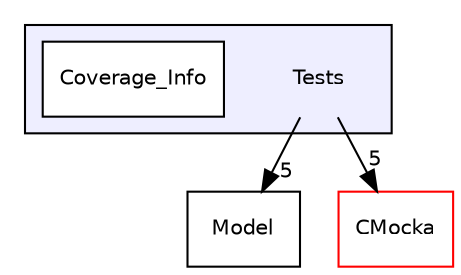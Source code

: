 digraph "Tests" {
  compound=true
  node [ fontsize="10", fontname="Helvetica"];
  edge [ labelfontsize="10", labelfontname="Helvetica"];
  subgraph clusterdir_33c78a012c8d08979f57a54a07694c46 {
    graph [ bgcolor="#eeeeff", pencolor="black", label="" URL="dir_33c78a012c8d08979f57a54a07694c46.html"];
    dir_33c78a012c8d08979f57a54a07694c46 [shape=plaintext label="Tests"];
    dir_faa8422dade8d1bb077e627f497c58c4 [shape=box label="Coverage_Info" color="black" fillcolor="white" style="filled" URL="dir_faa8422dade8d1bb077e627f497c58c4.html"];
  }
  dir_312950da3f243a51cc00f4a947545131 [shape=box label="Model" URL="dir_312950da3f243a51cc00f4a947545131.html"];
  dir_f01ffc09085e95ed6f4e0d3f1c51ce3b [shape=box label="CMocka" fillcolor="white" style="filled" color="red" URL="dir_f01ffc09085e95ed6f4e0d3f1c51ce3b.html"];
  dir_33c78a012c8d08979f57a54a07694c46->dir_312950da3f243a51cc00f4a947545131 [headlabel="5", labeldistance=1.5 headhref="dir_000039_000041.html"];
  dir_33c78a012c8d08979f57a54a07694c46->dir_f01ffc09085e95ed6f4e0d3f1c51ce3b [headlabel="5", labeldistance=1.5 headhref="dir_000039_000000.html"];
}
